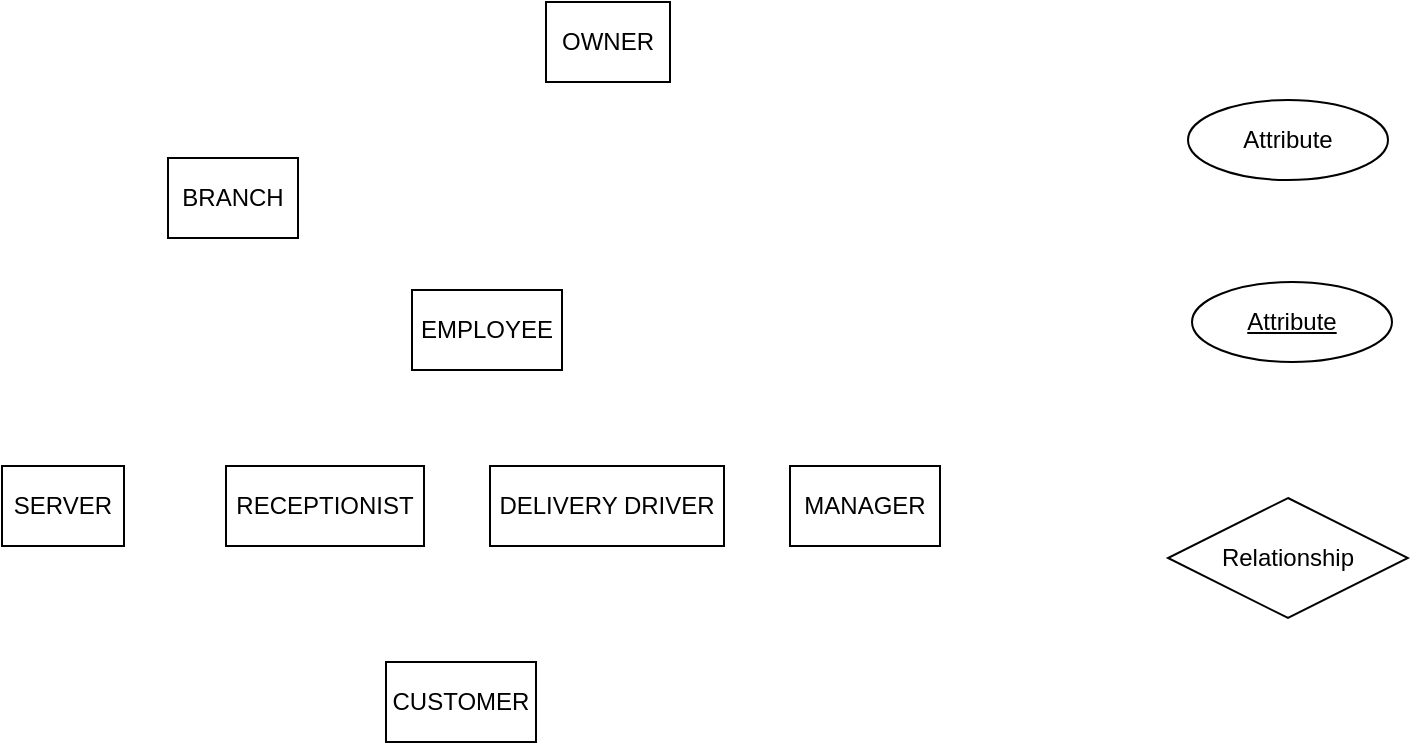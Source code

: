 <mxfile version="16.6.1" type="github">
  <diagram id="SFW6uyiaUGHVdkmB1JjF" name="Page-1">
    <mxGraphModel dx="1113" dy="445" grid="0" gridSize="10" guides="1" tooltips="1" connect="1" arrows="1" fold="1" page="1" pageScale="1" pageWidth="1100" pageHeight="850" background="none" math="0" shadow="0">
      <root>
        <mxCell id="0" />
        <mxCell id="1" parent="0" />
        <mxCell id="SCMp1zclDyWqBbioAgGx-1" value="BRANCH" style="whiteSpace=wrap;html=1;align=center;fillColor=default;" vertex="1" parent="1">
          <mxGeometry x="213" y="159" width="65" height="40" as="geometry" />
        </mxCell>
        <mxCell id="SCMp1zclDyWqBbioAgGx-2" value="SERVER" style="whiteSpace=wrap;html=1;align=center;fillColor=default;" vertex="1" parent="1">
          <mxGeometry x="130" y="313" width="61" height="40" as="geometry" />
        </mxCell>
        <mxCell id="SCMp1zclDyWqBbioAgGx-3" value="RECEPTIONIST" style="whiteSpace=wrap;html=1;align=center;fillColor=default;" vertex="1" parent="1">
          <mxGeometry x="242" y="313" width="99" height="40" as="geometry" />
        </mxCell>
        <mxCell id="SCMp1zclDyWqBbioAgGx-5" value="Attribute" style="ellipse;whiteSpace=wrap;html=1;align=center;fontStyle=4;fillColor=default;gradientColor=none;" vertex="1" parent="1">
          <mxGeometry x="725" y="221" width="100" height="40" as="geometry" />
        </mxCell>
        <mxCell id="SCMp1zclDyWqBbioAgGx-6" value="Attribute" style="ellipse;whiteSpace=wrap;html=1;align=center;fillColor=default;gradientColor=none;" vertex="1" parent="1">
          <mxGeometry x="723" y="130" width="100" height="40" as="geometry" />
        </mxCell>
        <mxCell id="SCMp1zclDyWqBbioAgGx-8" value="Relationship" style="shape=rhombus;perimeter=rhombusPerimeter;whiteSpace=wrap;html=1;align=center;fillColor=default;gradientColor=none;" vertex="1" parent="1">
          <mxGeometry x="713" y="329" width="120" height="60" as="geometry" />
        </mxCell>
        <mxCell id="SCMp1zclDyWqBbioAgGx-12" value="DELIVERY DRIVER" style="whiteSpace=wrap;html=1;align=center;fillColor=default;" vertex="1" parent="1">
          <mxGeometry x="374" y="313" width="117" height="40" as="geometry" />
        </mxCell>
        <mxCell id="SCMp1zclDyWqBbioAgGx-13" value="CUSTOMER" style="whiteSpace=wrap;html=1;align=center;fillColor=default;" vertex="1" parent="1">
          <mxGeometry x="322" y="411" width="75" height="40" as="geometry" />
        </mxCell>
        <mxCell id="SCMp1zclDyWqBbioAgGx-14" value="OWNER" style="whiteSpace=wrap;html=1;align=center;fillColor=default;" vertex="1" parent="1">
          <mxGeometry x="402" y="81" width="62" height="40" as="geometry" />
        </mxCell>
        <mxCell id="SCMp1zclDyWqBbioAgGx-16" value="MANAGER" style="whiteSpace=wrap;html=1;align=center;fillColor=default;" vertex="1" parent="1">
          <mxGeometry x="524" y="313" width="75" height="40" as="geometry" />
        </mxCell>
        <mxCell id="SCMp1zclDyWqBbioAgGx-17" value="EMPLOYEE" style="whiteSpace=wrap;html=1;align=center;fillColor=default;" vertex="1" parent="1">
          <mxGeometry x="335" y="225" width="75" height="40" as="geometry" />
        </mxCell>
      </root>
    </mxGraphModel>
  </diagram>
</mxfile>
